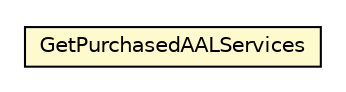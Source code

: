 #!/usr/local/bin/dot
#
# Class diagram 
# Generated by UMLGraph version R5_6-24-gf6e263 (http://www.umlgraph.org/)
#

digraph G {
	edge [fontname="Helvetica",fontsize=10,labelfontname="Helvetica",labelfontsize=10];
	node [fontname="Helvetica",fontsize=10,shape=plaintext];
	nodesep=0.25;
	ranksep=0.5;
	// org.universAAL.tools.ucc.commerce.ustore.tools.GetPurchasedAALServices
	c57100 [label=<<table title="org.universAAL.tools.ucc.commerce.ustore.tools.GetPurchasedAALServices" border="0" cellborder="1" cellspacing="0" cellpadding="2" port="p" bgcolor="lemonChiffon" href="./GetPurchasedAALServices.html">
		<tr><td><table border="0" cellspacing="0" cellpadding="1">
<tr><td align="center" balign="center"> GetPurchasedAALServices </td></tr>
		</table></td></tr>
		</table>>, URL="./GetPurchasedAALServices.html", fontname="Helvetica", fontcolor="black", fontsize=10.0];
}

